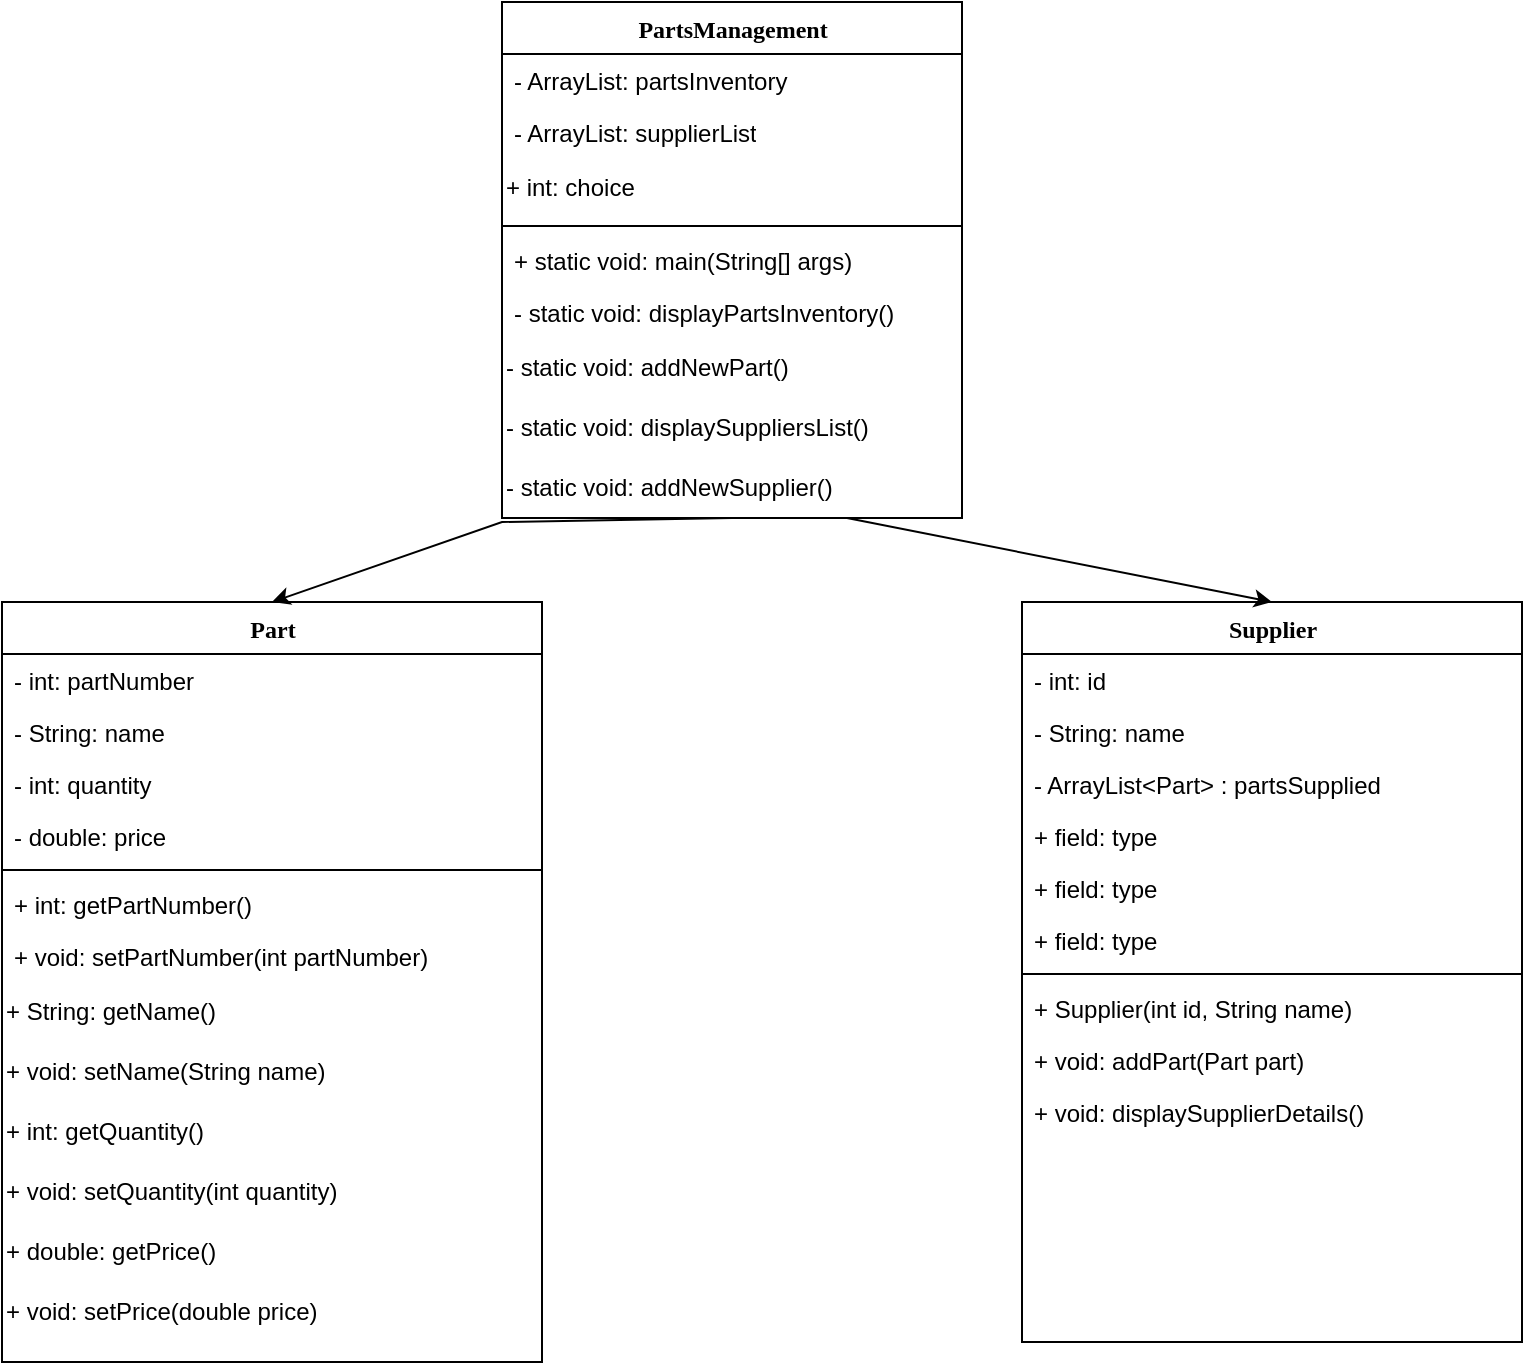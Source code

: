 <mxfile version="24.2.0" type="github">
  <diagram name="Page-1" id="9f46799a-70d6-7492-0946-bef42562c5a5">
    <mxGraphModel dx="1026" dy="693" grid="1" gridSize="10" guides="1" tooltips="1" connect="1" arrows="1" fold="1" page="1" pageScale="1" pageWidth="1100" pageHeight="850" background="none" math="0" shadow="0">
      <root>
        <mxCell id="0" />
        <mxCell id="1" parent="0" />
        <mxCell id="78961159f06e98e8-17" value="Part" style="swimlane;html=1;fontStyle=1;align=center;verticalAlign=top;childLayout=stackLayout;horizontal=1;startSize=26;horizontalStack=0;resizeParent=1;resizeLast=0;collapsible=1;marginBottom=0;swimlaneFillColor=#ffffff;rounded=0;shadow=0;comic=0;labelBackgroundColor=none;strokeWidth=1;fillColor=none;fontFamily=Verdana;fontSize=12" parent="1" vertex="1">
          <mxGeometry x="150" y="390" width="270" height="380" as="geometry" />
        </mxCell>
        <mxCell id="78961159f06e98e8-21" value="- int: partNumber" style="text;html=1;strokeColor=none;fillColor=none;align=left;verticalAlign=top;spacingLeft=4;spacingRight=4;whiteSpace=wrap;overflow=hidden;rotatable=0;points=[[0,0.5],[1,0.5]];portConstraint=eastwest;" parent="78961159f06e98e8-17" vertex="1">
          <mxGeometry y="26" width="270" height="26" as="geometry" />
        </mxCell>
        <mxCell id="78961159f06e98e8-23" value="- String: name" style="text;html=1;strokeColor=none;fillColor=none;align=left;verticalAlign=top;spacingLeft=4;spacingRight=4;whiteSpace=wrap;overflow=hidden;rotatable=0;points=[[0,0.5],[1,0.5]];portConstraint=eastwest;" parent="78961159f06e98e8-17" vertex="1">
          <mxGeometry y="52" width="270" height="26" as="geometry" />
        </mxCell>
        <mxCell id="78961159f06e98e8-25" value="- int: quantity" style="text;html=1;strokeColor=none;fillColor=none;align=left;verticalAlign=top;spacingLeft=4;spacingRight=4;whiteSpace=wrap;overflow=hidden;rotatable=0;points=[[0,0.5],[1,0.5]];portConstraint=eastwest;" parent="78961159f06e98e8-17" vertex="1">
          <mxGeometry y="78" width="270" height="26" as="geometry" />
        </mxCell>
        <mxCell id="78961159f06e98e8-26" value="- double: price" style="text;html=1;strokeColor=none;fillColor=none;align=left;verticalAlign=top;spacingLeft=4;spacingRight=4;whiteSpace=wrap;overflow=hidden;rotatable=0;points=[[0,0.5],[1,0.5]];portConstraint=eastwest;" parent="78961159f06e98e8-17" vertex="1">
          <mxGeometry y="104" width="270" height="26" as="geometry" />
        </mxCell>
        <mxCell id="78961159f06e98e8-19" value="" style="line;html=1;strokeWidth=1;fillColor=none;align=left;verticalAlign=middle;spacingTop=-1;spacingLeft=3;spacingRight=3;rotatable=0;labelPosition=right;points=[];portConstraint=eastwest;" parent="78961159f06e98e8-17" vertex="1">
          <mxGeometry y="130" width="270" height="8" as="geometry" />
        </mxCell>
        <mxCell id="78961159f06e98e8-20" value="+ int: getPartNumber()" style="text;html=1;strokeColor=none;fillColor=none;align=left;verticalAlign=top;spacingLeft=4;spacingRight=4;whiteSpace=wrap;overflow=hidden;rotatable=0;points=[[0,0.5],[1,0.5]];portConstraint=eastwest;" parent="78961159f06e98e8-17" vertex="1">
          <mxGeometry y="138" width="270" height="26" as="geometry" />
        </mxCell>
        <mxCell id="78961159f06e98e8-27" value="+ void: setPartNumber(int partNumber)" style="text;html=1;strokeColor=none;fillColor=none;align=left;verticalAlign=top;spacingLeft=4;spacingRight=4;whiteSpace=wrap;overflow=hidden;rotatable=0;points=[[0,0.5],[1,0.5]];portConstraint=eastwest;" parent="78961159f06e98e8-17" vertex="1">
          <mxGeometry y="164" width="270" height="26" as="geometry" />
        </mxCell>
        <mxCell id="ODnrfVzGOT7aTBox8UZg-6" value="&lt;div align=&quot;left&quot;&gt;+ String: getName()&lt;br&gt;&lt;/div&gt;" style="text;html=1;align=left;verticalAlign=middle;whiteSpace=wrap;rounded=0;" vertex="1" parent="78961159f06e98e8-17">
          <mxGeometry y="190" width="270" height="30" as="geometry" />
        </mxCell>
        <mxCell id="ODnrfVzGOT7aTBox8UZg-7" value="&lt;div align=&quot;left&quot;&gt;+ void: setName(String name)&lt;/div&gt;" style="text;html=1;align=left;verticalAlign=middle;whiteSpace=wrap;rounded=0;" vertex="1" parent="78961159f06e98e8-17">
          <mxGeometry y="220" width="270" height="30" as="geometry" />
        </mxCell>
        <mxCell id="ODnrfVzGOT7aTBox8UZg-8" value="+ int: getQuantity()" style="text;html=1;align=left;verticalAlign=middle;whiteSpace=wrap;rounded=0;" vertex="1" parent="78961159f06e98e8-17">
          <mxGeometry y="250" width="270" height="30" as="geometry" />
        </mxCell>
        <mxCell id="ODnrfVzGOT7aTBox8UZg-9" value="&lt;div align=&quot;left&quot;&gt;+ void: setQuantity(int quantity)&lt;/div&gt;" style="text;html=1;align=left;verticalAlign=middle;whiteSpace=wrap;rounded=0;" vertex="1" parent="78961159f06e98e8-17">
          <mxGeometry y="280" width="270" height="30" as="geometry" />
        </mxCell>
        <mxCell id="ODnrfVzGOT7aTBox8UZg-13" value="&lt;div align=&quot;left&quot;&gt;+ double: getPrice()&lt;/div&gt;" style="text;html=1;align=left;verticalAlign=middle;whiteSpace=wrap;rounded=0;" vertex="1" parent="78961159f06e98e8-17">
          <mxGeometry y="310" width="270" height="30" as="geometry" />
        </mxCell>
        <mxCell id="ODnrfVzGOT7aTBox8UZg-14" value="&lt;div align=&quot;left&quot;&gt;+ void: setPrice(double price)&lt;/div&gt;" style="text;html=1;align=left;verticalAlign=middle;whiteSpace=wrap;rounded=0;" vertex="1" parent="78961159f06e98e8-17">
          <mxGeometry y="340" width="270" height="30" as="geometry" />
        </mxCell>
        <mxCell id="78961159f06e98e8-30" value="Supplier" style="swimlane;html=1;fontStyle=1;align=center;verticalAlign=top;childLayout=stackLayout;horizontal=1;startSize=26;horizontalStack=0;resizeParent=1;resizeLast=0;collapsible=1;marginBottom=0;swimlaneFillColor=#ffffff;rounded=0;shadow=0;comic=0;labelBackgroundColor=none;strokeWidth=1;fillColor=none;fontFamily=Verdana;fontSize=12" parent="1" vertex="1">
          <mxGeometry x="660" y="390" width="250" height="370" as="geometry" />
        </mxCell>
        <mxCell id="78961159f06e98e8-31" value="- int: id" style="text;html=1;strokeColor=none;fillColor=none;align=left;verticalAlign=top;spacingLeft=4;spacingRight=4;whiteSpace=wrap;overflow=hidden;rotatable=0;points=[[0,0.5],[1,0.5]];portConstraint=eastwest;" parent="78961159f06e98e8-30" vertex="1">
          <mxGeometry y="26" width="250" height="26" as="geometry" />
        </mxCell>
        <mxCell id="78961159f06e98e8-32" value="- String: name" style="text;html=1;strokeColor=none;fillColor=none;align=left;verticalAlign=top;spacingLeft=4;spacingRight=4;whiteSpace=wrap;overflow=hidden;rotatable=0;points=[[0,0.5],[1,0.5]];portConstraint=eastwest;" parent="78961159f06e98e8-30" vertex="1">
          <mxGeometry y="52" width="250" height="26" as="geometry" />
        </mxCell>
        <mxCell id="78961159f06e98e8-33" value="- ArrayList&amp;lt;Part&amp;gt; : partsSupplied" style="text;html=1;strokeColor=none;fillColor=none;align=left;verticalAlign=top;spacingLeft=4;spacingRight=4;whiteSpace=wrap;overflow=hidden;rotatable=0;points=[[0,0.5],[1,0.5]];portConstraint=eastwest;" parent="78961159f06e98e8-30" vertex="1">
          <mxGeometry y="78" width="250" height="26" as="geometry" />
        </mxCell>
        <mxCell id="78961159f06e98e8-34" value="+ field: type" style="text;html=1;strokeColor=none;fillColor=none;align=left;verticalAlign=top;spacingLeft=4;spacingRight=4;whiteSpace=wrap;overflow=hidden;rotatable=0;points=[[0,0.5],[1,0.5]];portConstraint=eastwest;" parent="78961159f06e98e8-30" vertex="1">
          <mxGeometry y="104" width="250" height="26" as="geometry" />
        </mxCell>
        <mxCell id="78961159f06e98e8-36" value="+ field: type" style="text;html=1;strokeColor=none;fillColor=none;align=left;verticalAlign=top;spacingLeft=4;spacingRight=4;whiteSpace=wrap;overflow=hidden;rotatable=0;points=[[0,0.5],[1,0.5]];portConstraint=eastwest;" parent="78961159f06e98e8-30" vertex="1">
          <mxGeometry y="130" width="250" height="26" as="geometry" />
        </mxCell>
        <mxCell id="78961159f06e98e8-37" value="+ field: type" style="text;html=1;strokeColor=none;fillColor=none;align=left;verticalAlign=top;spacingLeft=4;spacingRight=4;whiteSpace=wrap;overflow=hidden;rotatable=0;points=[[0,0.5],[1,0.5]];portConstraint=eastwest;" parent="78961159f06e98e8-30" vertex="1">
          <mxGeometry y="156" width="250" height="26" as="geometry" />
        </mxCell>
        <mxCell id="78961159f06e98e8-38" value="" style="line;html=1;strokeWidth=1;fillColor=none;align=left;verticalAlign=middle;spacingTop=-1;spacingLeft=3;spacingRight=3;rotatable=0;labelPosition=right;points=[];portConstraint=eastwest;" parent="78961159f06e98e8-30" vertex="1">
          <mxGeometry y="182" width="250" height="8" as="geometry" />
        </mxCell>
        <mxCell id="78961159f06e98e8-39" value="+ Supplier(int id, String name)" style="text;html=1;strokeColor=none;fillColor=none;align=left;verticalAlign=top;spacingLeft=4;spacingRight=4;whiteSpace=wrap;overflow=hidden;rotatable=0;points=[[0,0.5],[1,0.5]];portConstraint=eastwest;" parent="78961159f06e98e8-30" vertex="1">
          <mxGeometry y="190" width="250" height="26" as="geometry" />
        </mxCell>
        <mxCell id="78961159f06e98e8-40" value="+ void: addPart(Part part)" style="text;html=1;strokeColor=none;fillColor=none;align=left;verticalAlign=top;spacingLeft=4;spacingRight=4;whiteSpace=wrap;overflow=hidden;rotatable=0;points=[[0,0.5],[1,0.5]];portConstraint=eastwest;" parent="78961159f06e98e8-30" vertex="1">
          <mxGeometry y="216" width="250" height="26" as="geometry" />
        </mxCell>
        <mxCell id="78961159f06e98e8-42" value="+ void: displaySupplierDetails()" style="text;html=1;strokeColor=none;fillColor=none;align=left;verticalAlign=top;spacingLeft=4;spacingRight=4;whiteSpace=wrap;overflow=hidden;rotatable=0;points=[[0,0.5],[1,0.5]];portConstraint=eastwest;" parent="78961159f06e98e8-30" vertex="1">
          <mxGeometry y="242" width="250" height="26" as="geometry" />
        </mxCell>
        <mxCell id="78961159f06e98e8-43" value="PartsManagement" style="swimlane;html=1;fontStyle=1;align=center;verticalAlign=top;childLayout=stackLayout;horizontal=1;startSize=26;horizontalStack=0;resizeParent=1;resizeLast=0;collapsible=1;marginBottom=0;swimlaneFillColor=#ffffff;rounded=0;shadow=0;comic=0;labelBackgroundColor=none;strokeWidth=1;fillColor=none;fontFamily=Verdana;fontSize=12" parent="1" vertex="1">
          <mxGeometry x="400" y="90" width="230" height="258" as="geometry" />
        </mxCell>
        <mxCell id="78961159f06e98e8-44" value="- ArrayList: partsInventory " style="text;html=1;strokeColor=none;fillColor=none;align=left;verticalAlign=top;spacingLeft=4;spacingRight=4;whiteSpace=wrap;overflow=hidden;rotatable=0;points=[[0,0.5],[1,0.5]];portConstraint=eastwest;" parent="78961159f06e98e8-43" vertex="1">
          <mxGeometry y="26" width="230" height="26" as="geometry" />
        </mxCell>
        <mxCell id="78961159f06e98e8-45" value="- ArrayList: supplierList " style="text;html=1;strokeColor=none;fillColor=none;align=left;verticalAlign=top;spacingLeft=4;spacingRight=4;whiteSpace=wrap;overflow=hidden;rotatable=0;points=[[0,0.5],[1,0.5]];portConstraint=eastwest;" parent="78961159f06e98e8-43" vertex="1">
          <mxGeometry y="52" width="230" height="26" as="geometry" />
        </mxCell>
        <mxCell id="ODnrfVzGOT7aTBox8UZg-15" value="&lt;div align=&quot;left&quot;&gt;+ int: choice&lt;/div&gt;" style="text;html=1;align=left;verticalAlign=middle;whiteSpace=wrap;rounded=0;" vertex="1" parent="78961159f06e98e8-43">
          <mxGeometry y="78" width="230" height="30" as="geometry" />
        </mxCell>
        <mxCell id="78961159f06e98e8-51" value="" style="line;html=1;strokeWidth=1;fillColor=none;align=left;verticalAlign=middle;spacingTop=-1;spacingLeft=3;spacingRight=3;rotatable=0;labelPosition=right;points=[];portConstraint=eastwest;" parent="78961159f06e98e8-43" vertex="1">
          <mxGeometry y="108" width="230" height="8" as="geometry" />
        </mxCell>
        <mxCell id="78961159f06e98e8-52" value="+ static void: main(String[] args)" style="text;html=1;strokeColor=none;fillColor=none;align=left;verticalAlign=top;spacingLeft=4;spacingRight=4;whiteSpace=wrap;overflow=hidden;rotatable=0;points=[[0,0.5],[1,0.5]];portConstraint=eastwest;" parent="78961159f06e98e8-43" vertex="1">
          <mxGeometry y="116" width="230" height="26" as="geometry" />
        </mxCell>
        <mxCell id="78961159f06e98e8-53" value="- static void: displayPartsInventory()" style="text;html=1;strokeColor=none;fillColor=none;align=left;verticalAlign=top;spacingLeft=4;spacingRight=4;whiteSpace=wrap;overflow=hidden;rotatable=0;points=[[0,0.5],[1,0.5]];portConstraint=eastwest;" parent="78961159f06e98e8-43" vertex="1">
          <mxGeometry y="142" width="230" height="26" as="geometry" />
        </mxCell>
        <mxCell id="ODnrfVzGOT7aTBox8UZg-10" value="&lt;div align=&quot;left&quot;&gt;- static void: addNewPart()&lt;/div&gt;" style="text;html=1;align=left;verticalAlign=middle;whiteSpace=wrap;rounded=0;" vertex="1" parent="78961159f06e98e8-43">
          <mxGeometry y="168" width="230" height="30" as="geometry" />
        </mxCell>
        <mxCell id="ODnrfVzGOT7aTBox8UZg-11" value="&lt;div align=&quot;left&quot;&gt;- static void: displaySuppliersList()&lt;/div&gt;" style="text;html=1;align=left;verticalAlign=middle;whiteSpace=wrap;rounded=0;" vertex="1" parent="78961159f06e98e8-43">
          <mxGeometry y="198" width="230" height="30" as="geometry" />
        </mxCell>
        <mxCell id="ODnrfVzGOT7aTBox8UZg-12" value="&lt;div align=&quot;left&quot;&gt;- static void: addNewSupplier()&lt;/div&gt;" style="text;html=1;align=left;verticalAlign=middle;whiteSpace=wrap;rounded=0;" vertex="1" parent="78961159f06e98e8-43">
          <mxGeometry y="228" width="230" height="30" as="geometry" />
        </mxCell>
        <mxCell id="ODnrfVzGOT7aTBox8UZg-1" value="" style="endArrow=classic;html=1;rounded=0;entryX=0.5;entryY=0;entryDx=0;entryDy=0;exitX=0.5;exitY=1;exitDx=0;exitDy=0;" edge="1" parent="1" source="78961159f06e98e8-43" target="78961159f06e98e8-17">
          <mxGeometry width="50" height="50" relative="1" as="geometry">
            <mxPoint x="510" y="300" as="sourcePoint" />
            <mxPoint x="380" y="360" as="targetPoint" />
            <Array as="points">
              <mxPoint x="400" y="350" />
            </Array>
          </mxGeometry>
        </mxCell>
        <mxCell id="ODnrfVzGOT7aTBox8UZg-2" value="" style="endArrow=classic;html=1;rounded=0;exitX=0.75;exitY=1;exitDx=0;exitDy=0;entryX=0.5;entryY=0;entryDx=0;entryDy=0;" edge="1" parent="1" source="78961159f06e98e8-43" target="78961159f06e98e8-30">
          <mxGeometry width="50" height="50" relative="1" as="geometry">
            <mxPoint x="500" y="450" as="sourcePoint" />
            <mxPoint x="550" y="400" as="targetPoint" />
          </mxGeometry>
        </mxCell>
      </root>
    </mxGraphModel>
  </diagram>
</mxfile>
